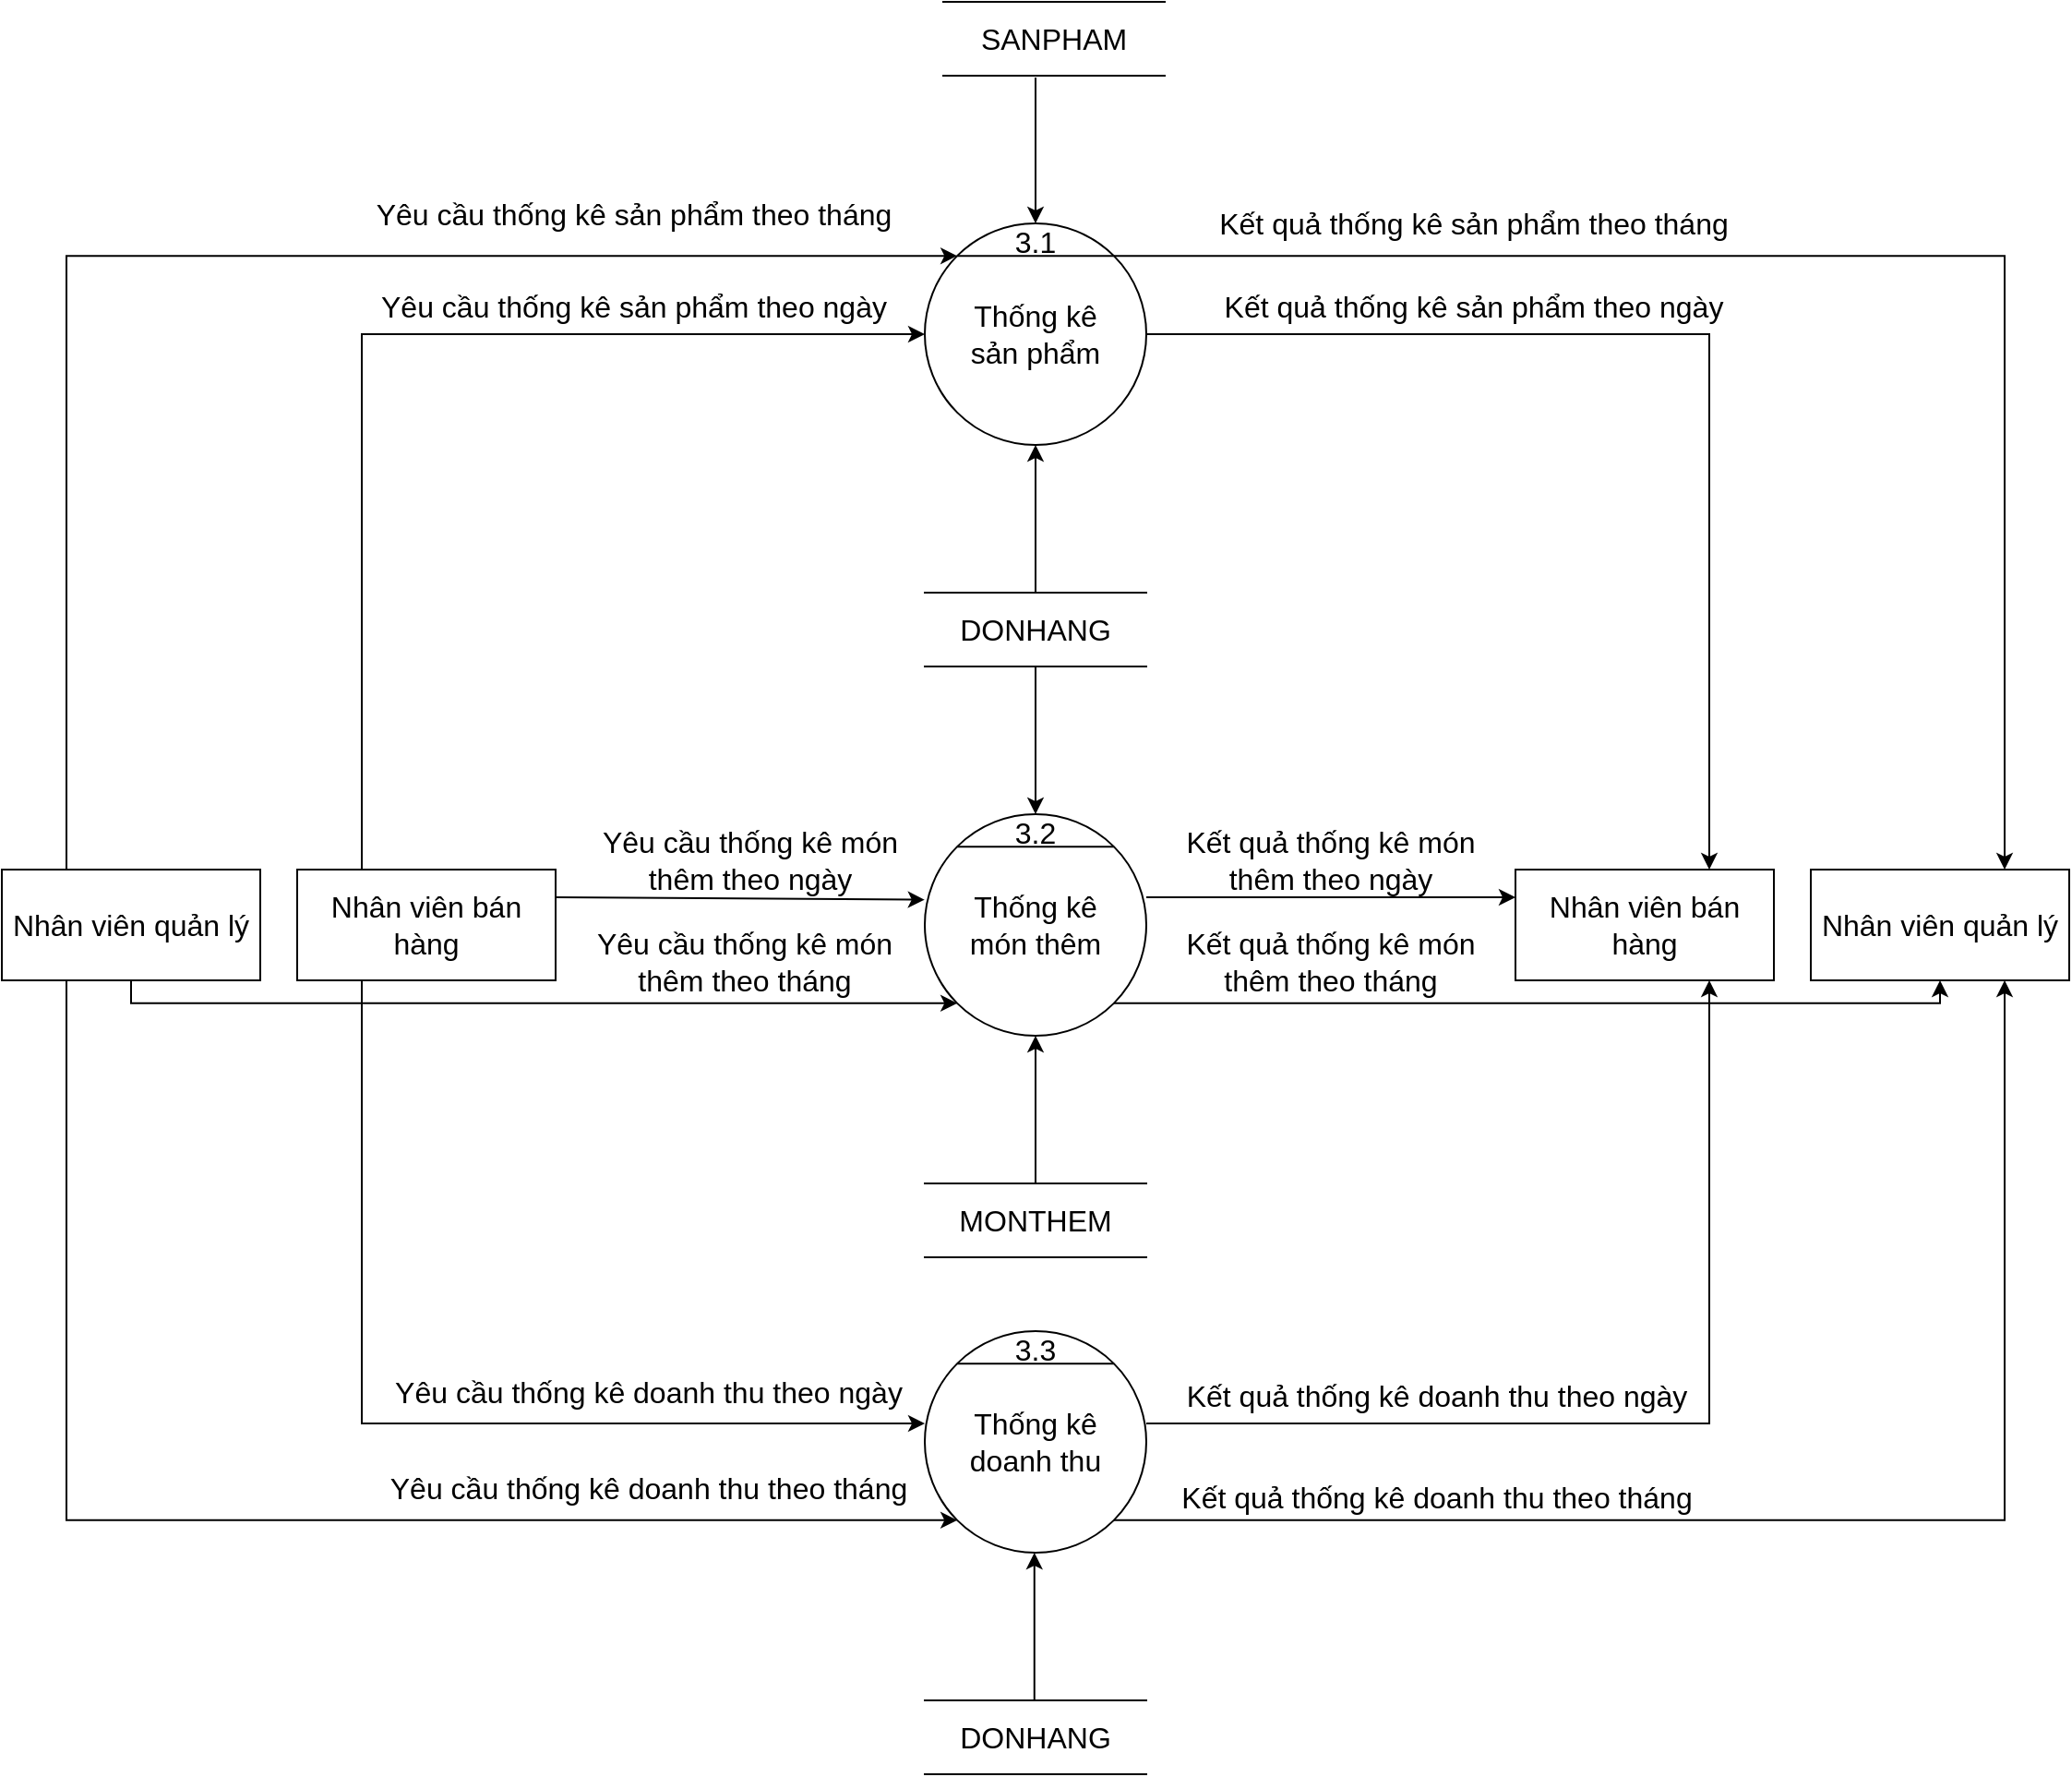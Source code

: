 <mxfile version="16.4.11" type="device"><diagram id="mpfdRQrodoN73VcIna1E" name="Page-1"><mxGraphModel dx="1298" dy="801" grid="1" gridSize="10" guides="1" tooltips="1" connect="1" arrows="1" fold="1" page="1" pageScale="1" pageWidth="850" pageHeight="1100" math="0" shadow="0"><root><mxCell id="0"/><mxCell id="1" parent="0"/><mxCell id="A6J7CzPwhPtHjpOY4ZcD-1" value="" style="ellipse;whiteSpace=wrap;html=1;aspect=fixed;fontSize=16;" vertex="1" parent="1"><mxGeometry x="520" y="120" width="120" height="120" as="geometry"/></mxCell><mxCell id="A6J7CzPwhPtHjpOY4ZcD-2" value="" style="endArrow=none;html=1;rounded=0;exitX=0;exitY=0;exitDx=0;exitDy=0;entryX=1;entryY=0;entryDx=0;entryDy=0;fontSize=16;" edge="1" parent="1" source="A6J7CzPwhPtHjpOY4ZcD-1" target="A6J7CzPwhPtHjpOY4ZcD-1"><mxGeometry width="50" height="50" relative="1" as="geometry"><mxPoint x="860" y="675" as="sourcePoint"/><mxPoint x="910" y="625" as="targetPoint"/></mxGeometry></mxCell><mxCell id="A6J7CzPwhPtHjpOY4ZcD-3" value="Thống kê sản phẩm" style="text;html=1;strokeColor=none;fillColor=none;align=center;verticalAlign=middle;whiteSpace=wrap;rounded=0;fontSize=16;" vertex="1" parent="1"><mxGeometry x="540" y="165" width="80" height="30" as="geometry"/></mxCell><mxCell id="A6J7CzPwhPtHjpOY4ZcD-4" value="3.1" style="text;html=1;strokeColor=none;fillColor=none;align=center;verticalAlign=middle;whiteSpace=wrap;rounded=0;fontSize=16;" vertex="1" parent="1"><mxGeometry x="565" y="120" width="30" height="20" as="geometry"/></mxCell><mxCell id="A6J7CzPwhPtHjpOY4ZcD-5" value="" style="ellipse;whiteSpace=wrap;html=1;aspect=fixed;fontSize=16;" vertex="1" parent="1"><mxGeometry x="520" y="440" width="120" height="120" as="geometry"/></mxCell><mxCell id="A6J7CzPwhPtHjpOY4ZcD-6" value="" style="endArrow=none;html=1;rounded=0;exitX=0;exitY=0;exitDx=0;exitDy=0;entryX=1;entryY=0;entryDx=0;entryDy=0;fontSize=16;" edge="1" parent="1" source="A6J7CzPwhPtHjpOY4ZcD-5" target="A6J7CzPwhPtHjpOY4ZcD-5"><mxGeometry width="50" height="50" relative="1" as="geometry"><mxPoint x="860" y="995" as="sourcePoint"/><mxPoint x="910" y="945" as="targetPoint"/></mxGeometry></mxCell><mxCell id="A6J7CzPwhPtHjpOY4ZcD-7" value="&lt;font style=&quot;font-size: 16px&quot;&gt;Thống kê món thêm&lt;/font&gt;" style="text;html=1;strokeColor=none;fillColor=none;align=center;verticalAlign=middle;whiteSpace=wrap;rounded=0;fontSize=16;" vertex="1" parent="1"><mxGeometry x="540" y="485" width="80" height="30" as="geometry"/></mxCell><mxCell id="A6J7CzPwhPtHjpOY4ZcD-8" value="3.2" style="text;html=1;strokeColor=none;fillColor=none;align=center;verticalAlign=middle;whiteSpace=wrap;rounded=0;fontSize=16;" vertex="1" parent="1"><mxGeometry x="565" y="440" width="30" height="20" as="geometry"/></mxCell><mxCell id="A6J7CzPwhPtHjpOY4ZcD-9" value="" style="ellipse;whiteSpace=wrap;html=1;aspect=fixed;fontSize=16;" vertex="1" parent="1"><mxGeometry x="520" y="720" width="120" height="120" as="geometry"/></mxCell><mxCell id="A6J7CzPwhPtHjpOY4ZcD-10" value="" style="endArrow=none;html=1;rounded=0;exitX=0;exitY=0;exitDx=0;exitDy=0;entryX=1;entryY=0;entryDx=0;entryDy=0;fontSize=16;" edge="1" parent="1" source="A6J7CzPwhPtHjpOY4ZcD-9" target="A6J7CzPwhPtHjpOY4ZcD-9"><mxGeometry width="50" height="50" relative="1" as="geometry"><mxPoint x="860" y="1275" as="sourcePoint"/><mxPoint x="910" y="1225" as="targetPoint"/></mxGeometry></mxCell><mxCell id="A6J7CzPwhPtHjpOY4ZcD-11" value="&lt;font style=&quot;font-size: 16px&quot;&gt;Thống kê doanh thu&lt;/font&gt;" style="text;html=1;strokeColor=none;fillColor=none;align=center;verticalAlign=middle;whiteSpace=wrap;rounded=0;fontSize=16;" vertex="1" parent="1"><mxGeometry x="540" y="765" width="80" height="30" as="geometry"/></mxCell><mxCell id="A6J7CzPwhPtHjpOY4ZcD-12" value="3.3" style="text;html=1;strokeColor=none;fillColor=none;align=center;verticalAlign=middle;whiteSpace=wrap;rounded=0;fontSize=16;" vertex="1" parent="1"><mxGeometry x="565" y="720" width="30" height="20" as="geometry"/></mxCell><mxCell id="A6J7CzPwhPtHjpOY4ZcD-25" value="Nhân viên bán hàng" style="rounded=0;whiteSpace=wrap;html=1;fontSize=16;" vertex="1" parent="1"><mxGeometry x="180" y="470" width="140" height="60" as="geometry"/></mxCell><mxCell id="A6J7CzPwhPtHjpOY4ZcD-26" value="Nhân viên bán hàng" style="rounded=0;whiteSpace=wrap;html=1;fontSize=16;" vertex="1" parent="1"><mxGeometry x="840" y="470" width="140" height="60" as="geometry"/></mxCell><mxCell id="A6J7CzPwhPtHjpOY4ZcD-69" value="Nhân viên quản lý" style="rounded=0;whiteSpace=wrap;html=1;fontSize=16;" vertex="1" parent="1"><mxGeometry x="20" y="470" width="140" height="60" as="geometry"/></mxCell><mxCell id="A6J7CzPwhPtHjpOY4ZcD-70" value="Nhân viên quản lý" style="rounded=0;whiteSpace=wrap;html=1;fontSize=16;" vertex="1" parent="1"><mxGeometry x="1000" y="470" width="140" height="60" as="geometry"/></mxCell><mxCell id="A6J7CzPwhPtHjpOY4ZcD-71" value="DONHANG" style="shape=partialRectangle;whiteSpace=wrap;html=1;left=0;right=0;fillColor=none;fontSize=16;" vertex="1" parent="1"><mxGeometry x="520" y="320" width="120" height="40" as="geometry"/></mxCell><mxCell id="A6J7CzPwhPtHjpOY4ZcD-72" value="SANPHAM" style="shape=partialRectangle;whiteSpace=wrap;html=1;left=0;right=0;fillColor=none;fontSize=16;" vertex="1" parent="1"><mxGeometry x="530" width="120" height="40" as="geometry"/></mxCell><mxCell id="A6J7CzPwhPtHjpOY4ZcD-73" value="DONHANG" style="shape=partialRectangle;whiteSpace=wrap;html=1;left=0;right=0;fillColor=none;fontSize=16;" vertex="1" parent="1"><mxGeometry x="520" y="920" width="120" height="40" as="geometry"/></mxCell><mxCell id="A6J7CzPwhPtHjpOY4ZcD-74" value="MONTHEM" style="shape=partialRectangle;whiteSpace=wrap;html=1;left=0;right=0;fillColor=none;fontSize=16;" vertex="1" parent="1"><mxGeometry x="520" y="640" width="120" height="40" as="geometry"/></mxCell><mxCell id="A6J7CzPwhPtHjpOY4ZcD-81" value="" style="edgeStyle=segmentEdgeStyle;endArrow=classic;html=1;rounded=0;exitX=0.25;exitY=0;exitDx=0;exitDy=0;entryX=0;entryY=0;entryDx=0;entryDy=0;fontSize=16;" edge="1" parent="1" source="A6J7CzPwhPtHjpOY4ZcD-69" target="A6J7CzPwhPtHjpOY4ZcD-1"><mxGeometry width="50" height="50" relative="1" as="geometry"><mxPoint x="620" y="440" as="sourcePoint"/><mxPoint x="670" y="390" as="targetPoint"/><Array as="points"><mxPoint x="55" y="138"/></Array></mxGeometry></mxCell><mxCell id="A6J7CzPwhPtHjpOY4ZcD-82" value="" style="edgeStyle=segmentEdgeStyle;endArrow=classic;html=1;rounded=0;exitX=0.25;exitY=0;exitDx=0;exitDy=0;entryX=0;entryY=0.5;entryDx=0;entryDy=0;fontSize=16;" edge="1" parent="1" source="A6J7CzPwhPtHjpOY4ZcD-25" target="A6J7CzPwhPtHjpOY4ZcD-1"><mxGeometry width="50" height="50" relative="1" as="geometry"><mxPoint x="620" y="440" as="sourcePoint"/><mxPoint x="670" y="390" as="targetPoint"/><Array as="points"><mxPoint x="215" y="180"/></Array></mxGeometry></mxCell><mxCell id="A6J7CzPwhPtHjpOY4ZcD-83" value="" style="endArrow=classic;html=1;rounded=0;exitX=1;exitY=0.25;exitDx=0;exitDy=0;entryX=-0.001;entryY=0.386;entryDx=0;entryDy=0;entryPerimeter=0;fontSize=16;" edge="1" parent="1" source="A6J7CzPwhPtHjpOY4ZcD-25" target="A6J7CzPwhPtHjpOY4ZcD-5"><mxGeometry width="50" height="50" relative="1" as="geometry"><mxPoint x="620" y="440" as="sourcePoint"/><mxPoint x="670" y="390" as="targetPoint"/></mxGeometry></mxCell><mxCell id="A6J7CzPwhPtHjpOY4ZcD-84" value="" style="edgeStyle=segmentEdgeStyle;endArrow=classic;html=1;rounded=0;exitX=0.25;exitY=1;exitDx=0;exitDy=0;entryX=0;entryY=1;entryDx=0;entryDy=0;fontSize=16;" edge="1" parent="1" source="A6J7CzPwhPtHjpOY4ZcD-69" target="A6J7CzPwhPtHjpOY4ZcD-9"><mxGeometry width="50" height="50" relative="1" as="geometry"><mxPoint x="620" y="440" as="sourcePoint"/><mxPoint x="670" y="390" as="targetPoint"/><Array as="points"><mxPoint x="55" y="822"/></Array></mxGeometry></mxCell><mxCell id="A6J7CzPwhPtHjpOY4ZcD-85" value="" style="edgeStyle=segmentEdgeStyle;endArrow=classic;html=1;rounded=0;exitX=0.25;exitY=1;exitDx=0;exitDy=0;entryX=0;entryY=0.417;entryDx=0;entryDy=0;entryPerimeter=0;fontSize=16;" edge="1" parent="1" source="A6J7CzPwhPtHjpOY4ZcD-25" target="A6J7CzPwhPtHjpOY4ZcD-9"><mxGeometry width="50" height="50" relative="1" as="geometry"><mxPoint x="620" y="440" as="sourcePoint"/><mxPoint x="670" y="390" as="targetPoint"/><Array as="points"><mxPoint x="215" y="770"/></Array></mxGeometry></mxCell><mxCell id="A6J7CzPwhPtHjpOY4ZcD-86" value="" style="edgeStyle=segmentEdgeStyle;endArrow=classic;html=1;rounded=0;exitX=0.5;exitY=1;exitDx=0;exitDy=0;entryX=0;entryY=1;entryDx=0;entryDy=0;fontSize=16;" edge="1" parent="1" source="A6J7CzPwhPtHjpOY4ZcD-69" target="A6J7CzPwhPtHjpOY4ZcD-5"><mxGeometry width="50" height="50" relative="1" as="geometry"><mxPoint x="620" y="440" as="sourcePoint"/><mxPoint x="580" y="560" as="targetPoint"/><Array as="points"><mxPoint x="90" y="542"/></Array></mxGeometry></mxCell><mxCell id="A6J7CzPwhPtHjpOY4ZcD-87" value="" style="edgeStyle=segmentEdgeStyle;endArrow=classic;html=1;rounded=0;exitX=1;exitY=0;exitDx=0;exitDy=0;entryX=0.75;entryY=0;entryDx=0;entryDy=0;fontSize=16;" edge="1" parent="1" source="A6J7CzPwhPtHjpOY4ZcD-1" target="A6J7CzPwhPtHjpOY4ZcD-70"><mxGeometry width="50" height="50" relative="1" as="geometry"><mxPoint x="620" y="440" as="sourcePoint"/><mxPoint x="670" y="390" as="targetPoint"/></mxGeometry></mxCell><mxCell id="A6J7CzPwhPtHjpOY4ZcD-88" value="" style="edgeStyle=segmentEdgeStyle;endArrow=classic;html=1;rounded=0;exitX=1;exitY=0.5;exitDx=0;exitDy=0;entryX=0.75;entryY=0;entryDx=0;entryDy=0;fontSize=16;" edge="1" parent="1" source="A6J7CzPwhPtHjpOY4ZcD-1" target="A6J7CzPwhPtHjpOY4ZcD-26"><mxGeometry width="50" height="50" relative="1" as="geometry"><mxPoint x="620" y="440" as="sourcePoint"/><mxPoint x="670" y="390" as="targetPoint"/></mxGeometry></mxCell><mxCell id="A6J7CzPwhPtHjpOY4ZcD-89" value="" style="endArrow=classic;html=1;rounded=0;entryX=0;entryY=0.25;entryDx=0;entryDy=0;fontSize=16;" edge="1" parent="1" target="A6J7CzPwhPtHjpOY4ZcD-26"><mxGeometry width="50" height="50" relative="1" as="geometry"><mxPoint x="640" y="485" as="sourcePoint"/><mxPoint x="670" y="390" as="targetPoint"/></mxGeometry></mxCell><mxCell id="A6J7CzPwhPtHjpOY4ZcD-90" value="" style="edgeStyle=segmentEdgeStyle;endArrow=classic;html=1;rounded=0;exitX=1;exitY=1;exitDx=0;exitDy=0;entryX=0.5;entryY=1;entryDx=0;entryDy=0;fontSize=16;" edge="1" parent="1" source="A6J7CzPwhPtHjpOY4ZcD-5" target="A6J7CzPwhPtHjpOY4ZcD-70"><mxGeometry width="50" height="50" relative="1" as="geometry"><mxPoint x="620" y="440" as="sourcePoint"/><mxPoint x="1040" y="530" as="targetPoint"/><Array as="points"><mxPoint x="1070" y="542"/></Array></mxGeometry></mxCell><mxCell id="A6J7CzPwhPtHjpOY4ZcD-92" value="" style="edgeStyle=segmentEdgeStyle;endArrow=classic;html=1;rounded=0;exitX=1;exitY=1;exitDx=0;exitDy=0;entryX=0.75;entryY=1;entryDx=0;entryDy=0;fontSize=16;" edge="1" parent="1" source="A6J7CzPwhPtHjpOY4ZcD-9" target="A6J7CzPwhPtHjpOY4ZcD-70"><mxGeometry width="50" height="50" relative="1" as="geometry"><mxPoint x="620" y="430" as="sourcePoint"/><mxPoint x="670" y="380" as="targetPoint"/></mxGeometry></mxCell><mxCell id="A6J7CzPwhPtHjpOY4ZcD-93" value="" style="edgeStyle=segmentEdgeStyle;endArrow=classic;html=1;rounded=0;exitX=1;exitY=0.417;exitDx=0;exitDy=0;exitPerimeter=0;entryX=0.75;entryY=1;entryDx=0;entryDy=0;fontSize=16;" edge="1" parent="1" source="A6J7CzPwhPtHjpOY4ZcD-9" target="A6J7CzPwhPtHjpOY4ZcD-26"><mxGeometry width="50" height="50" relative="1" as="geometry"><mxPoint x="620" y="430" as="sourcePoint"/><mxPoint x="670" y="380" as="targetPoint"/></mxGeometry></mxCell><mxCell id="A6J7CzPwhPtHjpOY4ZcD-95" value="" style="endArrow=classic;html=1;rounded=0;entryX=0.5;entryY=0;entryDx=0;entryDy=0;fontSize=16;" edge="1" parent="1" target="A6J7CzPwhPtHjpOY4ZcD-4"><mxGeometry width="50" height="50" relative="1" as="geometry"><mxPoint x="580" y="41" as="sourcePoint"/><mxPoint x="586" y="120" as="targetPoint"/></mxGeometry></mxCell><mxCell id="A6J7CzPwhPtHjpOY4ZcD-97" value="" style="endArrow=classic;html=1;rounded=0;entryX=0.5;entryY=1;entryDx=0;entryDy=0;exitX=0.5;exitY=0;exitDx=0;exitDy=0;fontSize=16;" edge="1" parent="1" source="A6J7CzPwhPtHjpOY4ZcD-71" target="A6J7CzPwhPtHjpOY4ZcD-1"><mxGeometry width="50" height="50" relative="1" as="geometry"><mxPoint x="590" y="320" as="sourcePoint"/><mxPoint x="590" y="240" as="targetPoint"/></mxGeometry></mxCell><mxCell id="A6J7CzPwhPtHjpOY4ZcD-98" value="" style="endArrow=classic;html=1;rounded=0;exitX=0.5;exitY=1;exitDx=0;exitDy=0;entryX=0.5;entryY=0;entryDx=0;entryDy=0;fontSize=16;" edge="1" parent="1" source="A6J7CzPwhPtHjpOY4ZcD-71" target="A6J7CzPwhPtHjpOY4ZcD-8"><mxGeometry width="50" height="50" relative="1" as="geometry"><mxPoint x="560" y="360" as="sourcePoint"/><mxPoint x="560" y="440" as="targetPoint"/></mxGeometry></mxCell><mxCell id="A6J7CzPwhPtHjpOY4ZcD-100" value="" style="endArrow=classic;html=1;rounded=0;entryX=0.5;entryY=1;entryDx=0;entryDy=0;exitX=0.5;exitY=0;exitDx=0;exitDy=0;fontSize=16;" edge="1" parent="1" source="A6J7CzPwhPtHjpOY4ZcD-74" target="A6J7CzPwhPtHjpOY4ZcD-5"><mxGeometry width="50" height="50" relative="1" as="geometry"><mxPoint x="600" y="630" as="sourcePoint"/><mxPoint x="650" y="580" as="targetPoint"/></mxGeometry></mxCell><mxCell id="A6J7CzPwhPtHjpOY4ZcD-102" value="" style="endArrow=classic;html=1;rounded=0;entryX=0.5;entryY=1;entryDx=0;entryDy=0;exitX=0.5;exitY=0;exitDx=0;exitDy=0;fontSize=16;" edge="1" parent="1"><mxGeometry width="50" height="50" relative="1" as="geometry"><mxPoint x="579.38" y="920.0" as="sourcePoint"/><mxPoint x="579.38" y="840.0" as="targetPoint"/></mxGeometry></mxCell><mxCell id="A6J7CzPwhPtHjpOY4ZcD-105" value="Yêu cầu thống kê sản phẩm theo tháng" style="text;html=1;strokeColor=none;fillColor=none;align=center;verticalAlign=middle;whiteSpace=wrap;rounded=0;fontSize=16;" vertex="1" parent="1"><mxGeometry x="215" y="100" width="295" height="30" as="geometry"/></mxCell><mxCell id="A6J7CzPwhPtHjpOY4ZcD-106" value="Yêu cầu thống kê sản phẩm theo ngày" style="text;html=1;strokeColor=none;fillColor=none;align=center;verticalAlign=middle;whiteSpace=wrap;rounded=0;fontSize=16;" vertex="1" parent="1"><mxGeometry x="215" y="150" width="295" height="30" as="geometry"/></mxCell><mxCell id="A6J7CzPwhPtHjpOY4ZcD-107" value="Yêu cầu thống kê món thêm theo tháng" style="text;html=1;strokeColor=none;fillColor=none;align=center;verticalAlign=middle;whiteSpace=wrap;rounded=0;fontSize=16;" vertex="1" parent="1"><mxGeometry x="335" y="500" width="175" height="40" as="geometry"/></mxCell><mxCell id="A6J7CzPwhPtHjpOY4ZcD-108" value="Yêu cầu thống kê món thêm theo ngày" style="text;html=1;strokeColor=none;fillColor=none;align=center;verticalAlign=middle;whiteSpace=wrap;rounded=0;fontSize=16;" vertex="1" parent="1"><mxGeometry x="333" y="450" width="185" height="30" as="geometry"/></mxCell><mxCell id="A6J7CzPwhPtHjpOY4ZcD-109" value="Yêu cầu thống kê doanh thu theo ngày" style="text;html=1;strokeColor=none;fillColor=none;align=center;verticalAlign=middle;whiteSpace=wrap;rounded=0;fontSize=16;" vertex="1" parent="1"><mxGeometry x="223" y="735" width="295" height="35" as="geometry"/></mxCell><mxCell id="A6J7CzPwhPtHjpOY4ZcD-110" value="Yêu cầu thống kê doanh thu theo tháng" style="text;html=1;strokeColor=none;fillColor=none;align=center;verticalAlign=middle;whiteSpace=wrap;rounded=0;fontSize=16;" vertex="1" parent="1"><mxGeometry x="223" y="790" width="295" height="30" as="geometry"/></mxCell><mxCell id="A6J7CzPwhPtHjpOY4ZcD-111" value="Kết quả thống kê sản phẩm theo tháng" style="text;html=1;strokeColor=none;fillColor=none;align=center;verticalAlign=middle;whiteSpace=wrap;rounded=0;fontSize=16;" vertex="1" parent="1"><mxGeometry x="670" y="100" width="295" height="40" as="geometry"/></mxCell><mxCell id="A6J7CzPwhPtHjpOY4ZcD-112" value="Kết quả thống kê sản phẩm theo ngày" style="text;html=1;strokeColor=none;fillColor=none;align=center;verticalAlign=middle;whiteSpace=wrap;rounded=0;fontSize=16;" vertex="1" parent="1"><mxGeometry x="670" y="150" width="295" height="30" as="geometry"/></mxCell><mxCell id="A6J7CzPwhPtHjpOY4ZcD-113" value="Kết quả thống kê món thêm theo tháng" style="text;html=1;strokeColor=none;fillColor=none;align=center;verticalAlign=middle;whiteSpace=wrap;rounded=0;fontSize=16;" vertex="1" parent="1"><mxGeometry x="650" y="500" width="180" height="40" as="geometry"/></mxCell><mxCell id="A6J7CzPwhPtHjpOY4ZcD-114" value="Kết quả thống kê món thêm theo ngày" style="text;html=1;strokeColor=none;fillColor=none;align=center;verticalAlign=middle;whiteSpace=wrap;rounded=0;fontSize=16;" vertex="1" parent="1"><mxGeometry x="650" y="445" width="180" height="40" as="geometry"/></mxCell><mxCell id="A6J7CzPwhPtHjpOY4ZcD-115" value="Kết quả thống kê doanh thu theo ngày" style="text;html=1;strokeColor=none;fillColor=none;align=center;verticalAlign=middle;whiteSpace=wrap;rounded=0;fontSize=16;" vertex="1" parent="1"><mxGeometry x="650" y="740" width="295" height="30" as="geometry"/></mxCell><mxCell id="A6J7CzPwhPtHjpOY4ZcD-116" value="Kết quả thống kê doanh thu theo tháng" style="text;html=1;strokeColor=none;fillColor=none;align=center;verticalAlign=middle;whiteSpace=wrap;rounded=0;fontSize=16;" vertex="1" parent="1"><mxGeometry x="650" y="795" width="295" height="30" as="geometry"/></mxCell></root></mxGraphModel></diagram></mxfile>